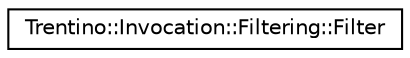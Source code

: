 digraph G
{
  edge [fontname="Helvetica",fontsize="10",labelfontname="Helvetica",labelfontsize="10"];
  node [fontname="Helvetica",fontsize="10",shape=record];
  rankdir="LR";
  Node1 [label="Trentino::Invocation::Filtering::Filter",height=0.2,width=0.4,color="black", fillcolor="white", style="filled",URL="$class_trentino_1_1_invocation_1_1_filtering_1_1_filter.html",tooltip="Filtering class."];
}
